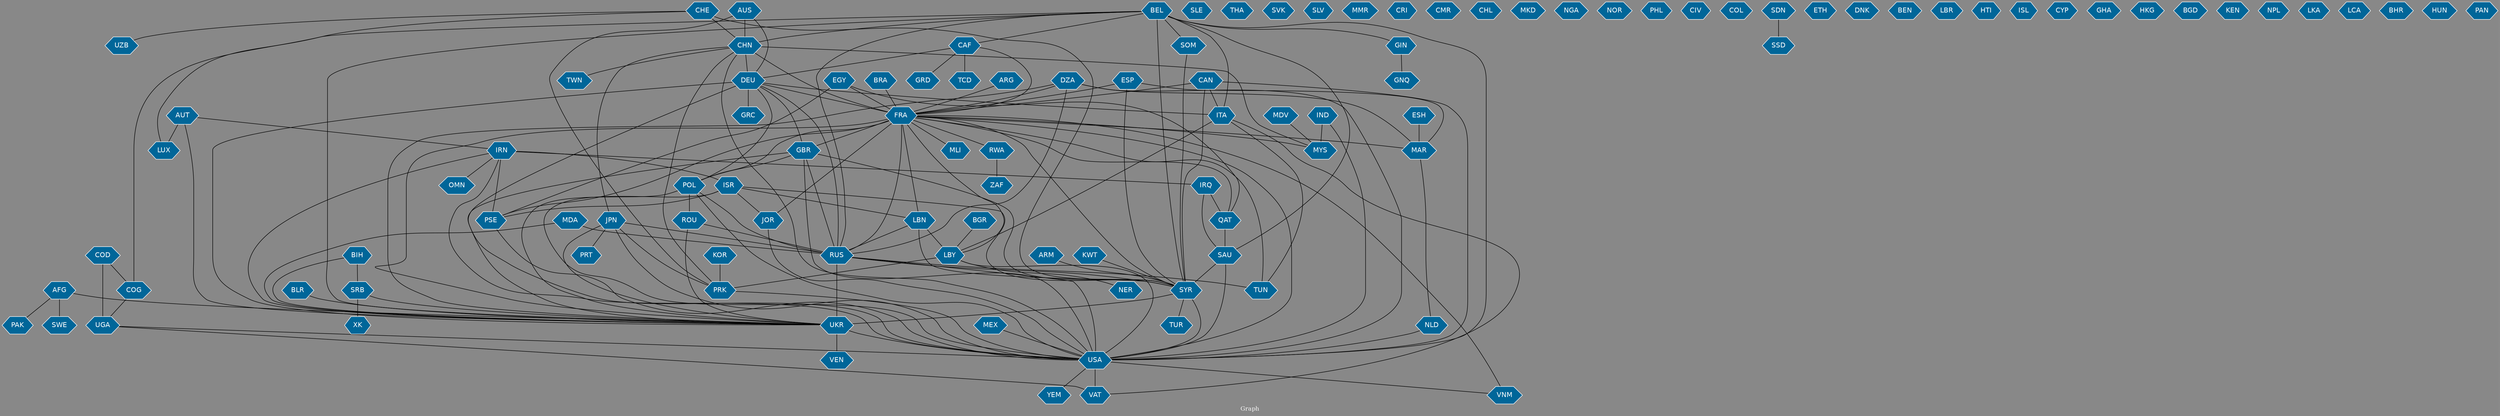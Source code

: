 // Countries together in item graph
graph {
	graph [bgcolor="#888888" fontcolor=white fontsize=12 label="Graph" outputorder=edgesfirst overlap=prism]
	node [color=white fillcolor="#006699" fontcolor=white fontname=Helvetica shape=hexagon style=filled]
	edge [arrowhead=open color=black fontcolor=white fontname=Courier fontsize=12]
		RUS [label=RUS]
		USA [label=USA]
		EGY [label=EGY]
		ISR [label=ISR]
		PSE [label=PSE]
		AFG [label=AFG]
		VEN [label=VEN]
		MLI [label=MLI]
		JPN [label=JPN]
		UKR [label=UKR]
		DZA [label=DZA]
		LBY [label=LBY]
		NER [label=NER]
		GIN [label=GIN]
		BIH [label=BIH]
		DEU [label=DEU]
		FRA [label=FRA]
		TUR [label=TUR]
		GBR [label=GBR]
		SLE [label=SLE]
		SYR [label=SYR]
		RWA [label=RWA]
		CAF [label=CAF]
		VAT [label=VAT]
		THA [label=THA]
		PRK [label=PRK]
		BEL [label=BEL]
		ITA [label=ITA]
		AUS [label=AUS]
		IRN [label=IRN]
		POL [label=POL]
		CHN [label=CHN]
		SVK [label=SVK]
		VNM [label=VNM]
		LBN [label=LBN]
		MYS [label=MYS]
		ESP [label=ESP]
		SLV [label=SLV]
		QAT [label=QAT]
		SAU [label=SAU]
		BRA [label=BRA]
		IND [label=IND]
		MMR [label=MMR]
		PRT [label=PRT]
		UGA [label=UGA]
		COD [label=COD]
		COG [label=COG]
		AUT [label=AUT]
		PAK [label=PAK]
		CRI [label=CRI]
		MEX [label=MEX]
		CAN [label=CAN]
		ZAF [label=ZAF]
		IRQ [label=IRQ]
		CMR [label=CMR]
		CHL [label=CHL]
		TCD [label=TCD]
		MAR [label=MAR]
		CHE [label=CHE]
		SRB [label=SRB]
		ESH [label=ESH]
		GNQ [label=GNQ]
		TUN [label=TUN]
		MKD [label=MKD]
		SOM [label=SOM]
		GRC [label=GRC]
		NGA [label=NGA]
		NOR [label=NOR]
		KOR [label=KOR]
		PHL [label=PHL]
		CIV [label=CIV]
		YEM [label=YEM]
		COL [label=COL]
		SDN [label=SDN]
		ETH [label=ETH]
		SSD [label=SSD]
		JOR [label=JOR]
		UZB [label=UZB]
		DNK [label=DNK]
		BEN [label=BEN]
		TWN [label=TWN]
		NLD [label=NLD]
		LBR [label=LBR]
		ROU [label=ROU]
		HTI [label=HTI]
		MDA [label=MDA]
		ARG [label=ARG]
		ISL [label=ISL]
		CYP [label=CYP]
		GHA [label=GHA]
		HKG [label=HKG]
		BGD [label=BGD]
		KEN [label=KEN]
		NPL [label=NPL]
		LKA [label=LKA]
		MDV [label=MDV]
		LCA [label=LCA]
		BHR [label=BHR]
		GRD [label=GRD]
		XK [label=XK]
		KWT [label=KWT]
		LUX [label=LUX]
		SWE [label=SWE]
		ARM [label=ARM]
		HUN [label=HUN]
		OMN [label=OMN]
		PAN [label=PAN]
		BLR [label=BLR]
		BGR [label=BGR]
			UGA -- VAT [weight=1]
			KWT -- SYR [weight=1]
			SYR -- TUR [weight=5]
			MDV -- MYS [weight=1]
			CHN -- PRK [weight=1]
			USA -- VAT [weight=6]
			CAF -- FRA [weight=4]
			LBY -- USA [weight=2]
			CAN -- USA [weight=1]
			AFG -- SWE [weight=1]
			CHE -- SYR [weight=1]
			BIH -- SRB [weight=1]
			FRA -- MAR [weight=6]
			ROU -- UKR [weight=4]
			BEL -- COG [weight=1]
			ESH -- MAR [weight=1]
			DEU -- GBR [weight=2]
			IND -- MYS [weight=1]
			IRQ -- QAT [weight=1]
			IRN -- UKR [weight=4]
			LBY -- NER [weight=1]
			CHN -- DEU [weight=2]
			IRN -- ISR [weight=6]
			FRA -- JOR [weight=2]
			CAN -- SYR [weight=1]
			SDN -- SSD [weight=6]
			USA -- YEM [weight=1]
			CAF -- GRD [weight=1]
			AUT -- IRN [weight=1]
			FRA -- MLI [weight=4]
			PRK -- USA [weight=3]
			FRA -- LBN [weight=1]
			BEL -- GIN [weight=1]
			JPN -- PRT [weight=1]
			DEU -- POL [weight=1]
			CAF -- DEU [weight=2]
			ARM -- SYR [weight=1]
			AUS -- DEU [weight=1]
			DEU -- ITA [weight=1]
			KOR -- PRK [weight=4]
			BEL -- USA [weight=12]
			DEU -- RUS [weight=15]
			JPN -- USA [weight=1]
			ISR -- LBN [weight=2]
			EGY -- QAT [weight=1]
			CHN -- USA [weight=7]
			BLR -- UKR [weight=1]
			EGY -- PSE [weight=4]
			FRA -- VNM [weight=6]
			RUS -- SYR [weight=1]
			FRA -- LBY [weight=5]
			UGA -- USA [weight=1]
			SAU -- SYR [weight=2]
			BEL -- SAU [weight=2]
			CHN -- TWN [weight=2]
			POL -- ROU [weight=5]
			LBN -- RUS [weight=1]
			DZA -- MAR [weight=1]
			DZA -- FRA [weight=3]
			JPN -- PRK [weight=3]
			CAN -- ITA [weight=2]
			EGY -- FRA [weight=1]
			CHN -- JPN [weight=3]
			ARG -- FRA [weight=1]
			LBN -- SYR [weight=6]
			UKR -- USA [weight=90]
			PSE -- USA [weight=2]
			IRQ -- SAU [weight=2]
			ESP -- SYR [weight=4]
			CHN -- FRA [weight=9]
			BEL -- ITA [weight=2]
			DEU -- GRC [weight=2]
			BEL -- CHN [weight=7]
			GBR -- RUS [weight=7]
			IRN -- PSE [weight=2]
			AUT -- LUX [weight=1]
			DZA -- USA [weight=2]
			POL -- USA [weight=3]
			SOM -- SYR [weight=1]
			GBR -- SYR [weight=1]
			FRA -- USA [weight=12]
			DEU -- FRA [weight=2]
			ISR -- PSE [weight=19]
			USA -- VNM [weight=2]
			FRA -- GBR [weight=3]
			IRN -- IRQ [weight=1]
			LBN -- LBY [weight=2]
			CAF -- TCD [weight=3]
			ESP -- FRA [weight=1]
			LBY -- PRK [weight=2]
			COG -- UGA [weight=1]
			UKR -- VEN [weight=2]
			ISR -- USA [weight=2]
			SYR -- UKR [weight=1]
			NLD -- USA [weight=2]
			BEL -- SOM [weight=1]
			FRA -- SYR [weight=6]
			MEX -- USA [weight=1]
			BRA -- FRA [weight=1]
			CAN -- FRA [weight=1]
			RUS -- UKR [weight=411]
			CHN -- MYS [weight=8]
			FRA -- RUS [weight=34]
			IRN -- USA [weight=2]
			FRA -- PSE [weight=1]
			GBR -- POL [weight=1]
			MAR -- NLD [weight=1]
			QAT -- SAU [weight=4]
			AUT -- UKR [weight=1]
			CHE -- LUX [weight=1]
			POL -- RUS [weight=4]
			DZA -- RUS [weight=1]
			DZA -- UKR [weight=1]
			FRA -- MYS [weight=5]
			CHE -- CHN [weight=2]
			GBR -- USA [weight=1]
			BEL -- UKR [weight=6]
			ITA -- LBY [weight=1]
			RUS -- TUN [weight=1]
			AFG -- UKR [weight=1]
			ITA -- TUN [weight=1]
			SYR -- USA [weight=3]
			DEU -- UKR [weight=21]
			ISR -- JOR [weight=3]
			AUS -- PRK [weight=2]
			CHE -- UZB [weight=1]
			COD -- UGA [weight=7]
			ISR -- SYR [weight=6]
			BIH -- UKR [weight=1]
			GIN -- GNQ [weight=1]
			IRN -- OMN [weight=1]
			FRA -- POL [weight=4]
			SRB -- UKR [weight=2]
			RWA -- ZAF [weight=1]
			BEL -- SYR [weight=2]
			MDA -- RUS [weight=1]
			GBR -- UKR [weight=7]
			ITA -- VAT [weight=2]
			JPN -- UKR [weight=4]
			RUS -- USA [weight=91]
			FRA -- QAT [weight=1]
			JPN -- RUS [weight=1]
			DEU -- USA [weight=2]
			BEL -- RUS [weight=3]
			ROU -- RUS [weight=1]
			MDA -- UKR [weight=3]
			SRB -- XK [weight=1]
			ESP -- MAR [weight=5]
			POL -- UKR [weight=12]
			JOR -- USA [weight=3]
			BEL -- CAF [weight=1]
			COD -- COG [weight=1]
			AUS -- CHN [weight=1]
			FRA -- RWA [weight=5]
			FRA -- UKR [weight=34]
			FRA -- TUN [weight=1]
			AFG -- PAK [weight=1]
			IND -- USA [weight=1]
			BGR -- LBY [weight=1]
			SAU -- USA [weight=9]
}